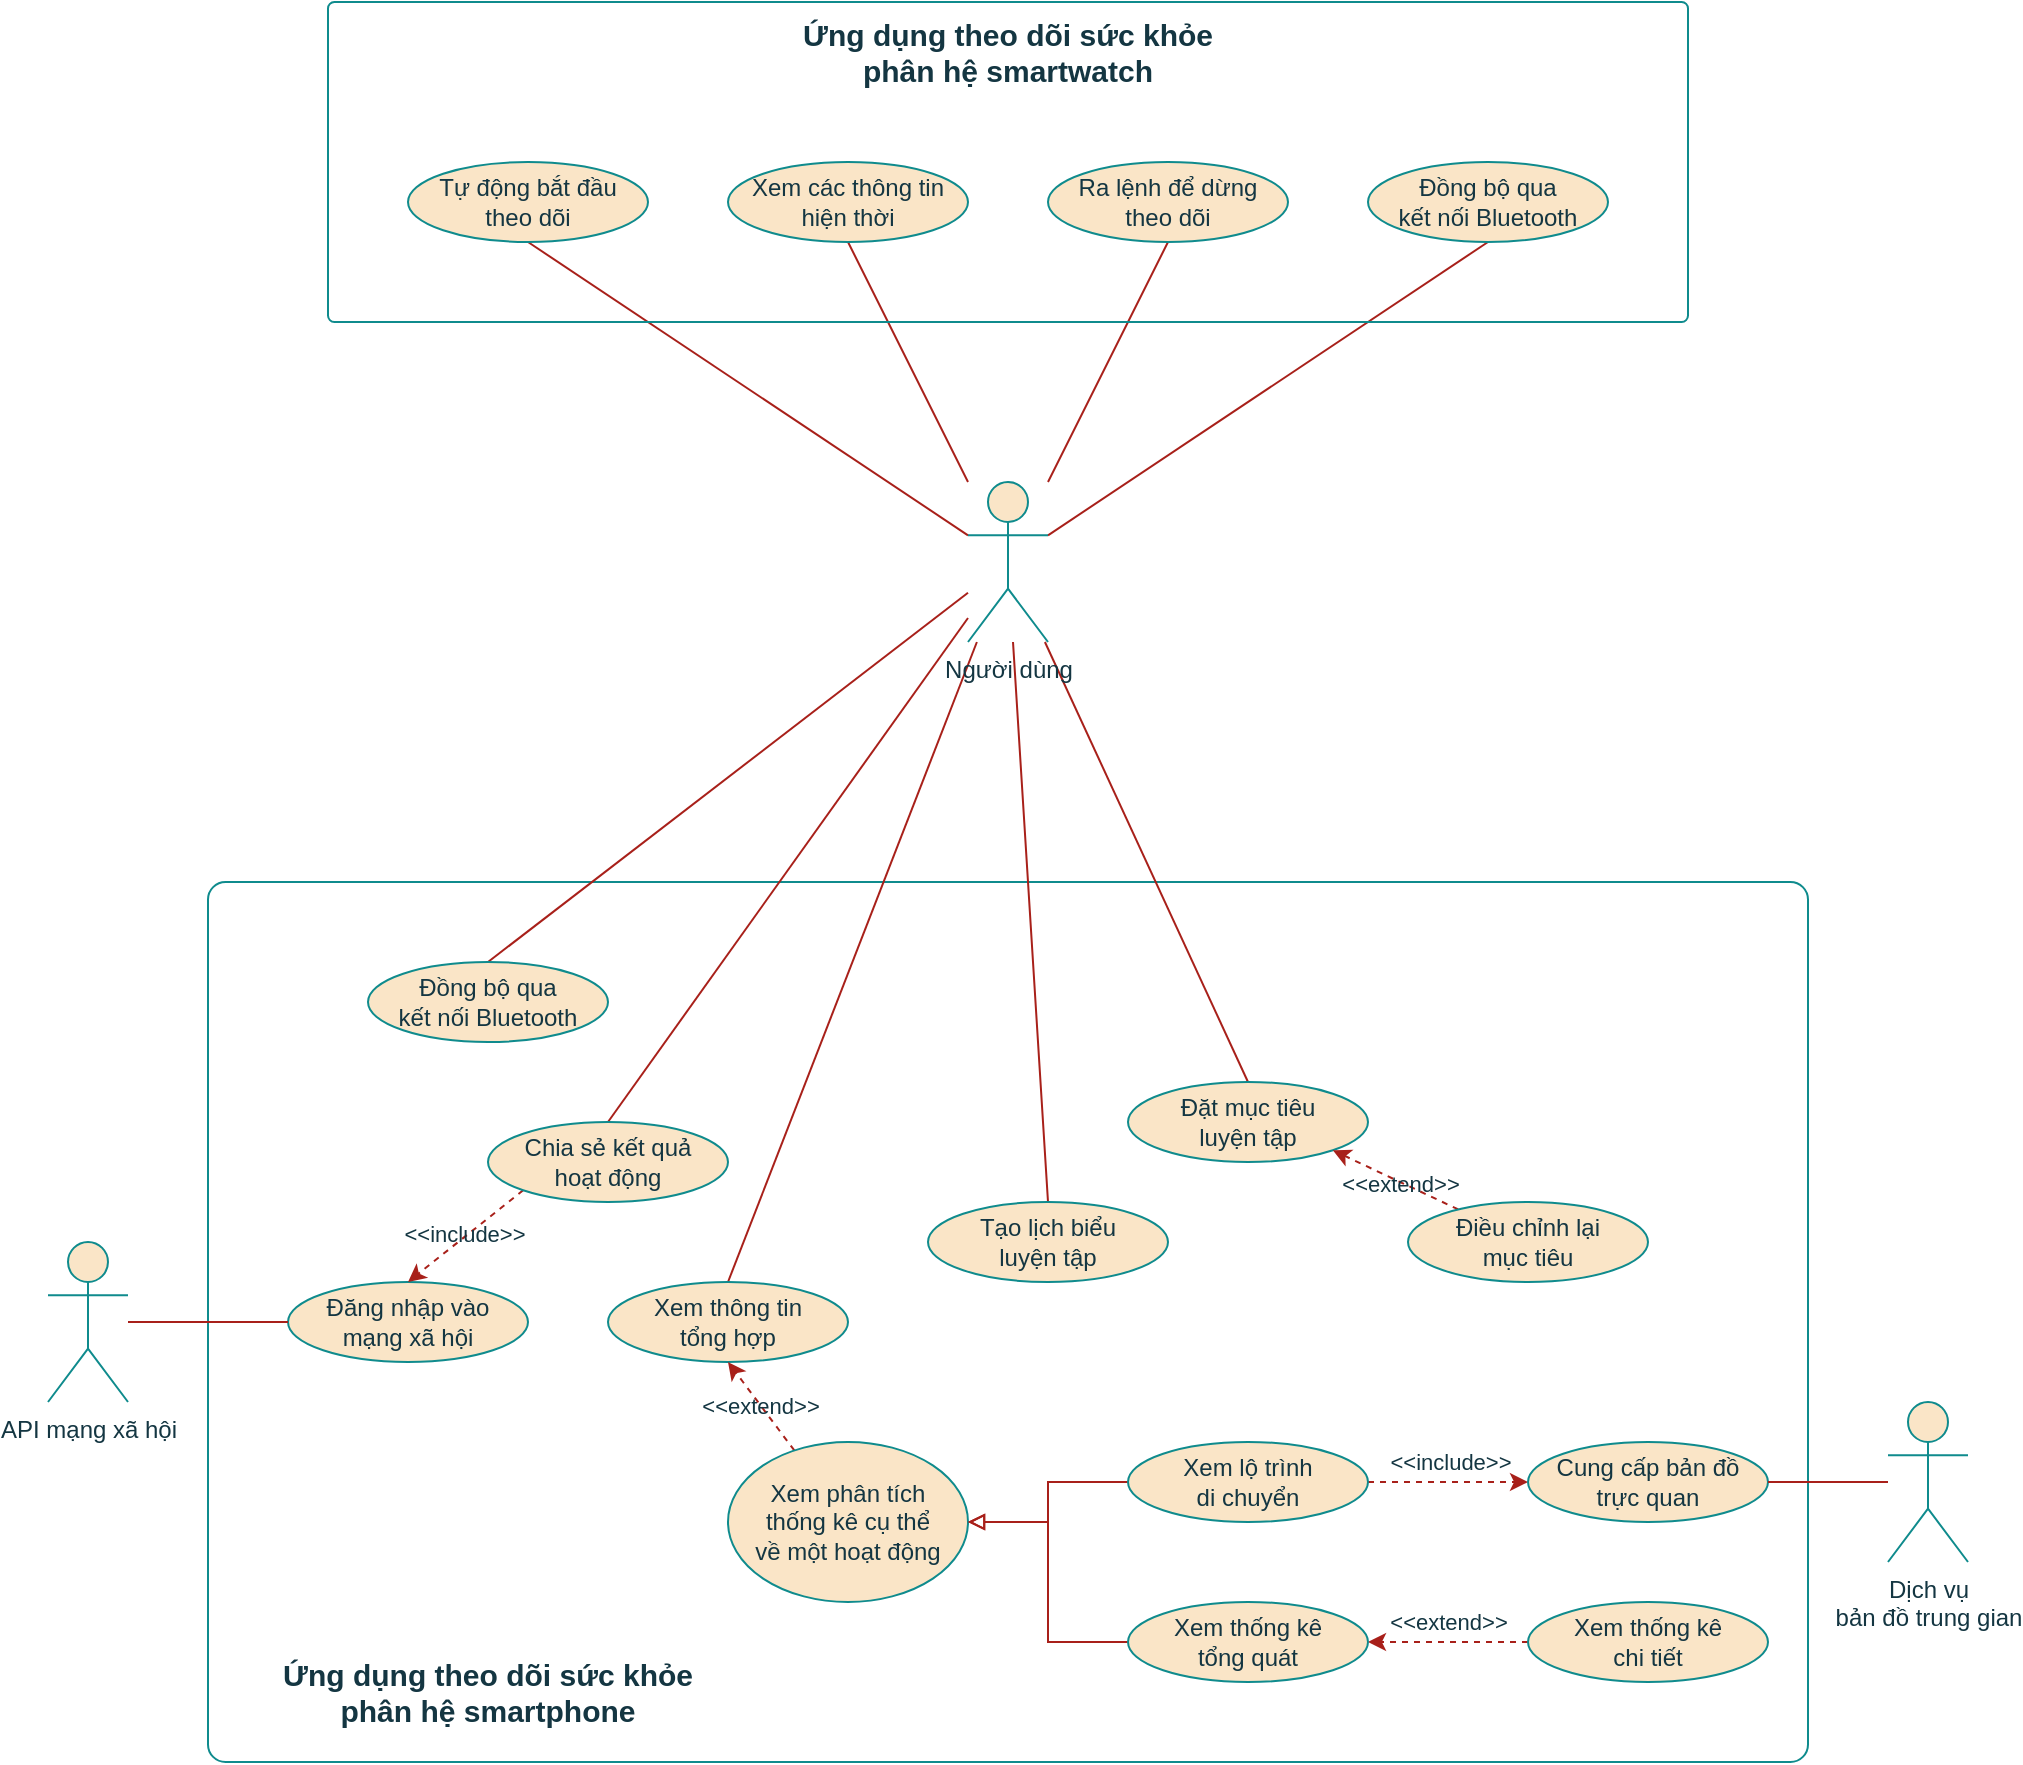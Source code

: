 <mxfile version="22.0.2" type="device">
  <diagram name="Page-1" id="AO_tooTES-Yq6Qn2EYCC">
    <mxGraphModel dx="1768" dy="1894" grid="1" gridSize="10" guides="1" tooltips="1" connect="1" arrows="1" fold="1" page="0" pageScale="1" pageWidth="827" pageHeight="1169" math="0" shadow="0">
      <root>
        <mxCell id="0" />
        <mxCell id="1" parent="0" />
        <mxCell id="McyiOmgydggijr84Mx8Z-12" value="" style="rounded=1;whiteSpace=wrap;html=1;arcSize=2;fillColor=none;movable=1;resizable=1;rotatable=1;deletable=1;editable=1;locked=0;connectable=1;labelBackgroundColor=none;strokeColor=#0F8B8D;fontColor=#143642;" vertex="1" parent="1">
          <mxGeometry x="-180" y="560" width="800" height="440" as="geometry" />
        </mxCell>
        <mxCell id="McyiOmgydggijr84Mx8Z-40" style="edgeStyle=none;shape=connector;rounded=0;orthogonalLoop=1;jettySize=auto;html=1;entryX=0.5;entryY=1;entryDx=0;entryDy=0;labelBackgroundColor=none;strokeColor=#A8201A;align=center;verticalAlign=middle;fontFamily=Helvetica;fontSize=11;fontColor=default;startArrow=none;startFill=0;endArrow=none;endFill=0;" edge="1" parent="1" source="McyiOmgydggijr84Mx8Z-1" target="McyiOmgydggijr84Mx8Z-17">
          <mxGeometry relative="1" as="geometry" />
        </mxCell>
        <mxCell id="McyiOmgydggijr84Mx8Z-41" style="edgeStyle=none;shape=connector;rounded=0;orthogonalLoop=1;jettySize=auto;html=1;entryX=0.5;entryY=1;entryDx=0;entryDy=0;labelBackgroundColor=none;strokeColor=#A8201A;align=center;verticalAlign=middle;fontFamily=Helvetica;fontSize=11;fontColor=default;startArrow=none;startFill=0;endArrow=none;endFill=0;" edge="1" parent="1" source="McyiOmgydggijr84Mx8Z-1" target="McyiOmgydggijr84Mx8Z-19">
          <mxGeometry relative="1" as="geometry" />
        </mxCell>
        <mxCell id="McyiOmgydggijr84Mx8Z-42" style="edgeStyle=none;shape=connector;rounded=0;orthogonalLoop=1;jettySize=auto;html=1;entryX=0.5;entryY=1;entryDx=0;entryDy=0;labelBackgroundColor=none;strokeColor=#A8201A;align=center;verticalAlign=middle;fontFamily=Helvetica;fontSize=11;fontColor=default;startArrow=none;startFill=0;endArrow=none;endFill=0;" edge="1" parent="1" source="McyiOmgydggijr84Mx8Z-1" target="McyiOmgydggijr84Mx8Z-2">
          <mxGeometry relative="1" as="geometry" />
        </mxCell>
        <mxCell id="McyiOmgydggijr84Mx8Z-43" style="edgeStyle=none;shape=connector;rounded=0;orthogonalLoop=1;jettySize=auto;html=1;entryX=0.5;entryY=1;entryDx=0;entryDy=0;labelBackgroundColor=none;strokeColor=#A8201A;align=center;verticalAlign=middle;fontFamily=Helvetica;fontSize=11;fontColor=default;startArrow=none;startFill=0;endArrow=none;endFill=0;" edge="1" parent="1" source="McyiOmgydggijr84Mx8Z-1" target="McyiOmgydggijr84Mx8Z-20">
          <mxGeometry relative="1" as="geometry" />
        </mxCell>
        <mxCell id="McyiOmgydggijr84Mx8Z-44" style="edgeStyle=none;shape=connector;rounded=0;orthogonalLoop=1;jettySize=auto;html=1;entryX=0.5;entryY=0;entryDx=0;entryDy=0;labelBackgroundColor=none;strokeColor=#A8201A;align=center;verticalAlign=middle;fontFamily=Helvetica;fontSize=11;fontColor=default;startArrow=none;startFill=0;endArrow=none;endFill=0;" edge="1" parent="1" source="McyiOmgydggijr84Mx8Z-1" target="McyiOmgydggijr84Mx8Z-21">
          <mxGeometry relative="1" as="geometry" />
        </mxCell>
        <mxCell id="McyiOmgydggijr84Mx8Z-45" style="edgeStyle=none;shape=connector;rounded=0;orthogonalLoop=1;jettySize=auto;html=1;entryX=0.5;entryY=0;entryDx=0;entryDy=0;labelBackgroundColor=none;strokeColor=#A8201A;align=center;verticalAlign=middle;fontFamily=Helvetica;fontSize=11;fontColor=default;startArrow=none;startFill=0;endArrow=none;endFill=0;" edge="1" parent="1" source="McyiOmgydggijr84Mx8Z-1" target="McyiOmgydggijr84Mx8Z-74">
          <mxGeometry relative="1" as="geometry" />
        </mxCell>
        <mxCell id="McyiOmgydggijr84Mx8Z-46" style="edgeStyle=none;shape=connector;rounded=0;orthogonalLoop=1;jettySize=auto;html=1;entryX=0.5;entryY=0;entryDx=0;entryDy=0;labelBackgroundColor=none;strokeColor=#A8201A;align=center;verticalAlign=middle;fontFamily=Helvetica;fontSize=11;fontColor=default;startArrow=none;startFill=0;endArrow=none;endFill=0;" edge="1" parent="1" source="McyiOmgydggijr84Mx8Z-1" target="McyiOmgydggijr84Mx8Z-23">
          <mxGeometry relative="1" as="geometry" />
        </mxCell>
        <mxCell id="McyiOmgydggijr84Mx8Z-50" style="edgeStyle=none;shape=connector;rounded=0;orthogonalLoop=1;jettySize=auto;html=1;entryX=0.5;entryY=0;entryDx=0;entryDy=0;labelBackgroundColor=none;strokeColor=#A8201A;align=center;verticalAlign=middle;fontFamily=Helvetica;fontSize=11;fontColor=default;startArrow=none;startFill=0;endArrow=none;endFill=0;" edge="1" parent="1" source="McyiOmgydggijr84Mx8Z-1" target="McyiOmgydggijr84Mx8Z-48">
          <mxGeometry relative="1" as="geometry" />
        </mxCell>
        <mxCell id="McyiOmgydggijr84Mx8Z-53" style="edgeStyle=none;shape=connector;rounded=0;orthogonalLoop=1;jettySize=auto;html=1;entryX=0.5;entryY=0;entryDx=0;entryDy=0;labelBackgroundColor=none;strokeColor=#A8201A;align=center;verticalAlign=middle;fontFamily=Helvetica;fontSize=11;fontColor=default;startArrow=none;startFill=0;endArrow=none;endFill=0;" edge="1" parent="1" source="McyiOmgydggijr84Mx8Z-1" target="McyiOmgydggijr84Mx8Z-52">
          <mxGeometry relative="1" as="geometry" />
        </mxCell>
        <mxCell id="McyiOmgydggijr84Mx8Z-1" value="Người dùng" style="shape=umlActor;verticalLabelPosition=bottom;verticalAlign=top;html=1;outlineConnect=0;labelBackgroundColor=none;fillColor=#FAE5C7;strokeColor=#0F8B8D;fontColor=#143642;" vertex="1" parent="1">
          <mxGeometry x="200" y="360" width="40" height="80" as="geometry" />
        </mxCell>
        <mxCell id="McyiOmgydggijr84Mx8Z-13" value="Ứng dụng theo dõi sức khỏe&lt;br&gt;phân hệ smartphone" style="text;html=1;strokeColor=none;fillColor=none;align=center;verticalAlign=middle;whiteSpace=wrap;rounded=0;fontStyle=1;fontSize=15;labelBackgroundColor=none;fontColor=#143642;" vertex="1" parent="1">
          <mxGeometry x="-145" y="950" width="210" height="30" as="geometry" />
        </mxCell>
        <mxCell id="McyiOmgydggijr84Mx8Z-21" value="Đồng bộ qua&lt;br&gt;kết nối Bluetooth" style="ellipse;whiteSpace=wrap;html=1;labelBackgroundColor=none;fillColor=#FAE5C7;strokeColor=#0F8B8D;fontColor=#143642;" vertex="1" parent="1">
          <mxGeometry x="-100" y="600" width="120" height="40" as="geometry" />
        </mxCell>
        <mxCell id="McyiOmgydggijr84Mx8Z-22" value="Đăng nhập vào&lt;br&gt;mạng xã hội" style="ellipse;whiteSpace=wrap;html=1;labelBackgroundColor=none;fillColor=#FAE5C7;strokeColor=#0F8B8D;fontColor=#143642;" vertex="1" parent="1">
          <mxGeometry x="-140" y="760" width="120" height="40" as="geometry" />
        </mxCell>
        <mxCell id="McyiOmgydggijr84Mx8Z-23" value="Xem thông tin&lt;br&gt;tổng hợp" style="ellipse;whiteSpace=wrap;html=1;labelBackgroundColor=none;fillColor=#FAE5C7;strokeColor=#0F8B8D;fontColor=#143642;" vertex="1" parent="1">
          <mxGeometry x="20" y="760" width="120" height="40" as="geometry" />
        </mxCell>
        <mxCell id="McyiOmgydggijr84Mx8Z-56" style="edgeStyle=none;shape=connector;rounded=0;orthogonalLoop=1;jettySize=auto;html=1;entryX=0.5;entryY=1;entryDx=0;entryDy=0;labelBackgroundColor=none;strokeColor=#A8201A;align=center;verticalAlign=middle;fontFamily=Helvetica;fontSize=11;fontColor=default;startArrow=none;startFill=0;endArrow=classic;endFill=1;dashed=1;" edge="1" parent="1" source="McyiOmgydggijr84Mx8Z-24" target="McyiOmgydggijr84Mx8Z-23">
          <mxGeometry relative="1" as="geometry" />
        </mxCell>
        <mxCell id="McyiOmgydggijr84Mx8Z-91" value="&amp;lt;&amp;lt;extend&amp;gt;&amp;gt;" style="edgeLabel;html=1;align=center;verticalAlign=middle;resizable=0;points=[];fontSize=11;fontFamily=Helvetica;fontColor=#143642;labelBackgroundColor=none;" vertex="1" connectable="0" parent="McyiOmgydggijr84Mx8Z-56">
          <mxGeometry x="0.025" y="1" relative="1" as="geometry">
            <mxPoint as="offset" />
          </mxGeometry>
        </mxCell>
        <mxCell id="McyiOmgydggijr84Mx8Z-24" value="Xem phân tích&lt;br&gt;thống kê cụ thể&lt;br&gt;về một hoạt động" style="ellipse;whiteSpace=wrap;html=1;labelBackgroundColor=none;fillColor=#FAE5C7;strokeColor=#0F8B8D;fontColor=#143642;" vertex="1" parent="1">
          <mxGeometry x="80" y="840" width="120" height="80" as="geometry" />
        </mxCell>
        <mxCell id="McyiOmgydggijr84Mx8Z-68" style="edgeStyle=none;shape=connector;rounded=0;orthogonalLoop=1;jettySize=auto;html=1;exitX=1;exitY=0.5;exitDx=0;exitDy=0;entryX=0;entryY=0.5;entryDx=0;entryDy=0;labelBackgroundColor=none;strokeColor=#A8201A;align=center;verticalAlign=middle;fontFamily=Helvetica;fontSize=11;fontColor=default;startArrow=none;startFill=0;endArrow=classic;endFill=1;dashed=1;" edge="1" parent="1" source="McyiOmgydggijr84Mx8Z-25" target="McyiOmgydggijr84Mx8Z-66">
          <mxGeometry relative="1" as="geometry" />
        </mxCell>
        <mxCell id="McyiOmgydggijr84Mx8Z-81" value="&amp;lt;&amp;lt;include&amp;gt;&amp;gt;" style="edgeLabel;html=1;align=center;verticalAlign=middle;resizable=0;points=[];fontSize=11;fontFamily=Helvetica;fontColor=#143642;labelBackgroundColor=none;" vertex="1" connectable="0" parent="McyiOmgydggijr84Mx8Z-68">
          <mxGeometry x="-0.167" relative="1" as="geometry">
            <mxPoint x="7" y="-10" as="offset" />
          </mxGeometry>
        </mxCell>
        <mxCell id="McyiOmgydggijr84Mx8Z-92" style="edgeStyle=orthogonalEdgeStyle;shape=connector;rounded=0;orthogonalLoop=1;jettySize=auto;html=1;entryX=1;entryY=0.5;entryDx=0;entryDy=0;labelBackgroundColor=none;strokeColor=#A8201A;align=center;verticalAlign=middle;fontFamily=Helvetica;fontSize=11;fontColor=default;startArrow=none;startFill=0;endArrow=block;endFill=0;" edge="1" parent="1" source="McyiOmgydggijr84Mx8Z-25" target="McyiOmgydggijr84Mx8Z-24">
          <mxGeometry relative="1" as="geometry" />
        </mxCell>
        <mxCell id="McyiOmgydggijr84Mx8Z-25" value="Xem lộ trình&lt;br&gt;di chuyển" style="ellipse;whiteSpace=wrap;html=1;labelBackgroundColor=none;fillColor=#FAE5C7;strokeColor=#0F8B8D;fontColor=#143642;" vertex="1" parent="1">
          <mxGeometry x="280" y="840" width="120" height="40" as="geometry" />
        </mxCell>
        <mxCell id="McyiOmgydggijr84Mx8Z-60" style="edgeStyle=none;shape=connector;rounded=0;orthogonalLoop=1;jettySize=auto;html=1;entryX=1;entryY=0.5;entryDx=0;entryDy=0;labelBackgroundColor=none;strokeColor=#A8201A;align=center;verticalAlign=middle;fontFamily=Helvetica;fontSize=11;fontColor=default;startArrow=none;startFill=0;endArrow=classic;endFill=1;dashed=1;" edge="1" parent="1" source="McyiOmgydggijr84Mx8Z-26" target="McyiOmgydggijr84Mx8Z-59">
          <mxGeometry relative="1" as="geometry" />
        </mxCell>
        <mxCell id="McyiOmgydggijr84Mx8Z-88" value="&amp;lt;&amp;lt;extend&amp;gt;&amp;gt;" style="edgeLabel;html=1;align=center;verticalAlign=middle;resizable=0;points=[];fontSize=11;fontFamily=Helvetica;fontColor=#143642;labelBackgroundColor=none;" vertex="1" connectable="0" parent="McyiOmgydggijr84Mx8Z-60">
          <mxGeometry x="0.125" y="-3" relative="1" as="geometry">
            <mxPoint x="5" y="-7" as="offset" />
          </mxGeometry>
        </mxCell>
        <mxCell id="McyiOmgydggijr84Mx8Z-26" value="Xem thống kê&lt;br&gt;chi tiết" style="ellipse;whiteSpace=wrap;html=1;labelBackgroundColor=none;fillColor=#FAE5C7;strokeColor=#0F8B8D;fontColor=#143642;" vertex="1" parent="1">
          <mxGeometry x="480" y="920" width="120" height="40" as="geometry" />
        </mxCell>
        <mxCell id="McyiOmgydggijr84Mx8Z-3" value="" style="rounded=1;whiteSpace=wrap;html=1;arcSize=2;fillColor=none;movable=1;resizable=1;rotatable=1;deletable=1;editable=1;locked=0;connectable=1;labelBackgroundColor=none;strokeColor=#0F8B8D;fontColor=#143642;" vertex="1" parent="1">
          <mxGeometry x="-120" y="120" width="680" height="160" as="geometry" />
        </mxCell>
        <mxCell id="McyiOmgydggijr84Mx8Z-4" value="Ứng dụng theo dõi sức khỏe&lt;br&gt;phân hệ smartwatch" style="text;html=1;strokeColor=none;fillColor=none;align=center;verticalAlign=middle;whiteSpace=wrap;rounded=0;fontStyle=1;fontSize=15;labelBackgroundColor=none;fontColor=#143642;" vertex="1" parent="1">
          <mxGeometry x="115" y="130" width="210" height="30" as="geometry" />
        </mxCell>
        <mxCell id="McyiOmgydggijr84Mx8Z-17" value="Tự động bắt đầu&lt;br&gt;theo dõi" style="ellipse;whiteSpace=wrap;html=1;labelBackgroundColor=none;fillColor=#FAE5C7;strokeColor=#0F8B8D;fontColor=#143642;" vertex="1" parent="1">
          <mxGeometry x="-80" y="200" width="120" height="40" as="geometry" />
        </mxCell>
        <mxCell id="McyiOmgydggijr84Mx8Z-19" value="Xem các thông tin&lt;br&gt;hiện thời" style="ellipse;whiteSpace=wrap;html=1;labelBackgroundColor=none;fillColor=#FAE5C7;strokeColor=#0F8B8D;fontColor=#143642;" vertex="1" parent="1">
          <mxGeometry x="80" y="200" width="120" height="40" as="geometry" />
        </mxCell>
        <mxCell id="McyiOmgydggijr84Mx8Z-2" value="Ra lệnh để dừng&lt;br&gt;theo dõi" style="ellipse;whiteSpace=wrap;html=1;labelBackgroundColor=none;fillColor=#FAE5C7;strokeColor=#0F8B8D;fontColor=#143642;" vertex="1" parent="1">
          <mxGeometry x="240" y="200" width="120" height="40" as="geometry" />
        </mxCell>
        <mxCell id="McyiOmgydggijr84Mx8Z-20" value="Đồng bộ qua&lt;br&gt;kết nối Bluetooth" style="ellipse;whiteSpace=wrap;html=1;labelBackgroundColor=none;fillColor=#FAE5C7;strokeColor=#0F8B8D;fontColor=#143642;" vertex="1" parent="1">
          <mxGeometry x="400" y="200" width="120" height="40" as="geometry" />
        </mxCell>
        <mxCell id="McyiOmgydggijr84Mx8Z-48" value="Tạo lịch biểu&lt;br&gt;luyện tập" style="ellipse;whiteSpace=wrap;html=1;labelBackgroundColor=none;fillColor=#FAE5C7;strokeColor=#0F8B8D;fontColor=#143642;" vertex="1" parent="1">
          <mxGeometry x="180" y="720" width="120" height="40" as="geometry" />
        </mxCell>
        <mxCell id="McyiOmgydggijr84Mx8Z-52" value="Đặt mục tiêu&lt;br&gt;luyện tập" style="ellipse;whiteSpace=wrap;html=1;labelBackgroundColor=none;fillColor=#FAE5C7;strokeColor=#0F8B8D;fontColor=#143642;" vertex="1" parent="1">
          <mxGeometry x="280" y="660" width="120" height="40" as="geometry" />
        </mxCell>
        <mxCell id="McyiOmgydggijr84Mx8Z-93" style="edgeStyle=orthogonalEdgeStyle;shape=connector;rounded=0;orthogonalLoop=1;jettySize=auto;html=1;entryX=1;entryY=0.5;entryDx=0;entryDy=0;labelBackgroundColor=none;strokeColor=#A8201A;align=center;verticalAlign=middle;fontFamily=Helvetica;fontSize=11;fontColor=default;startArrow=none;startFill=0;endArrow=block;endFill=0;" edge="1" parent="1" source="McyiOmgydggijr84Mx8Z-59" target="McyiOmgydggijr84Mx8Z-24">
          <mxGeometry relative="1" as="geometry" />
        </mxCell>
        <mxCell id="McyiOmgydggijr84Mx8Z-59" value="Xem thống kê&lt;br&gt;tổng quát" style="ellipse;whiteSpace=wrap;html=1;labelBackgroundColor=none;fillColor=#FAE5C7;strokeColor=#0F8B8D;fontColor=#143642;" vertex="1" parent="1">
          <mxGeometry x="280" y="920" width="120" height="40" as="geometry" />
        </mxCell>
        <mxCell id="McyiOmgydggijr84Mx8Z-73" style="edgeStyle=none;shape=connector;rounded=0;orthogonalLoop=1;jettySize=auto;html=1;entryX=0;entryY=0.5;entryDx=0;entryDy=0;labelBackgroundColor=none;strokeColor=#A8201A;align=center;verticalAlign=middle;fontFamily=Helvetica;fontSize=11;fontColor=default;startArrow=none;startFill=0;endArrow=none;endFill=0;" edge="1" parent="1" source="McyiOmgydggijr84Mx8Z-63" target="McyiOmgydggijr84Mx8Z-22">
          <mxGeometry relative="1" as="geometry" />
        </mxCell>
        <mxCell id="McyiOmgydggijr84Mx8Z-63" value="API mạng xã hội" style="shape=umlActor;verticalLabelPosition=bottom;verticalAlign=top;html=1;outlineConnect=0;labelBackgroundColor=none;fillColor=#FAE5C7;strokeColor=#0F8B8D;fontColor=#143642;" vertex="1" parent="1">
          <mxGeometry x="-260" y="740" width="40" height="80" as="geometry" />
        </mxCell>
        <mxCell id="McyiOmgydggijr84Mx8Z-66" value="Cung cấp bản đồ&lt;br&gt;trực quan" style="ellipse;whiteSpace=wrap;html=1;labelBackgroundColor=none;fillColor=#FAE5C7;strokeColor=#0F8B8D;fontColor=#143642;" vertex="1" parent="1">
          <mxGeometry x="480" y="840" width="120" height="40" as="geometry" />
        </mxCell>
        <mxCell id="McyiOmgydggijr84Mx8Z-70" style="edgeStyle=none;shape=connector;rounded=0;orthogonalLoop=1;jettySize=auto;html=1;entryX=1;entryY=1;entryDx=0;entryDy=0;labelBackgroundColor=none;strokeColor=#A8201A;align=center;verticalAlign=middle;fontFamily=Helvetica;fontSize=11;fontColor=default;startArrow=none;startFill=0;endArrow=classic;endFill=1;dashed=1;" edge="1" parent="1" source="McyiOmgydggijr84Mx8Z-69" target="McyiOmgydggijr84Mx8Z-52">
          <mxGeometry relative="1" as="geometry">
            <mxPoint x="600" y="720" as="targetPoint" />
          </mxGeometry>
        </mxCell>
        <mxCell id="McyiOmgydggijr84Mx8Z-87" value="&amp;lt;&amp;lt;extend&amp;gt;&amp;gt;" style="edgeLabel;html=1;align=center;verticalAlign=middle;resizable=0;points=[];fontSize=11;fontFamily=Helvetica;fontColor=#143642;labelBackgroundColor=none;" vertex="1" connectable="0" parent="McyiOmgydggijr84Mx8Z-70">
          <mxGeometry x="0.125" y="-3" relative="1" as="geometry">
            <mxPoint x="5" y="6" as="offset" />
          </mxGeometry>
        </mxCell>
        <mxCell id="McyiOmgydggijr84Mx8Z-69" value="Điều chỉnh lại&lt;br&gt;mục tiêu" style="ellipse;whiteSpace=wrap;html=1;labelBackgroundColor=none;fillColor=#FAE5C7;strokeColor=#0F8B8D;fontColor=#143642;" vertex="1" parent="1">
          <mxGeometry x="420" y="720" width="120" height="40" as="geometry" />
        </mxCell>
        <mxCell id="McyiOmgydggijr84Mx8Z-72" style="edgeStyle=none;shape=connector;rounded=0;orthogonalLoop=1;jettySize=auto;html=1;entryX=1;entryY=0.5;entryDx=0;entryDy=0;labelBackgroundColor=none;strokeColor=#A8201A;align=center;verticalAlign=middle;fontFamily=Helvetica;fontSize=11;fontColor=default;startArrow=none;startFill=0;endArrow=none;endFill=0;" edge="1" parent="1" source="McyiOmgydggijr84Mx8Z-71" target="McyiOmgydggijr84Mx8Z-66">
          <mxGeometry relative="1" as="geometry" />
        </mxCell>
        <mxCell id="McyiOmgydggijr84Mx8Z-71" value="Dịch vụ&lt;br&gt;bản đồ trung gian" style="shape=umlActor;verticalLabelPosition=bottom;verticalAlign=top;html=1;outlineConnect=0;labelBackgroundColor=none;fillColor=#FAE5C7;strokeColor=#0F8B8D;fontColor=#143642;" vertex="1" parent="1">
          <mxGeometry x="660" y="820" width="40" height="80" as="geometry" />
        </mxCell>
        <mxCell id="McyiOmgydggijr84Mx8Z-75" style="edgeStyle=none;shape=connector;rounded=0;orthogonalLoop=1;jettySize=auto;html=1;exitX=0;exitY=1;exitDx=0;exitDy=0;entryX=0.5;entryY=0;entryDx=0;entryDy=0;labelBackgroundColor=none;strokeColor=#A8201A;align=center;verticalAlign=middle;fontFamily=Helvetica;fontSize=11;fontColor=default;startArrow=none;startFill=0;endArrow=classic;endFill=1;dashed=1;" edge="1" parent="1" source="McyiOmgydggijr84Mx8Z-74" target="McyiOmgydggijr84Mx8Z-22">
          <mxGeometry relative="1" as="geometry" />
        </mxCell>
        <mxCell id="McyiOmgydggijr84Mx8Z-77" value="&amp;lt;&amp;lt;include&amp;gt;&amp;gt;" style="edgeLabel;html=1;align=center;verticalAlign=middle;resizable=0;points=[];fontSize=11;fontFamily=Helvetica;fontColor=#143642;labelBackgroundColor=none;" vertex="1" connectable="0" parent="McyiOmgydggijr84Mx8Z-75">
          <mxGeometry x="-0.04" y="-1" relative="1" as="geometry">
            <mxPoint x="-1" as="offset" />
          </mxGeometry>
        </mxCell>
        <mxCell id="McyiOmgydggijr84Mx8Z-74" value="Chia sẻ kết quả&lt;br&gt;hoạt động" style="ellipse;whiteSpace=wrap;html=1;labelBackgroundColor=none;fillColor=#FAE5C7;strokeColor=#0F8B8D;fontColor=#143642;" vertex="1" parent="1">
          <mxGeometry x="-40" y="680" width="120" height="40" as="geometry" />
        </mxCell>
      </root>
    </mxGraphModel>
  </diagram>
</mxfile>
